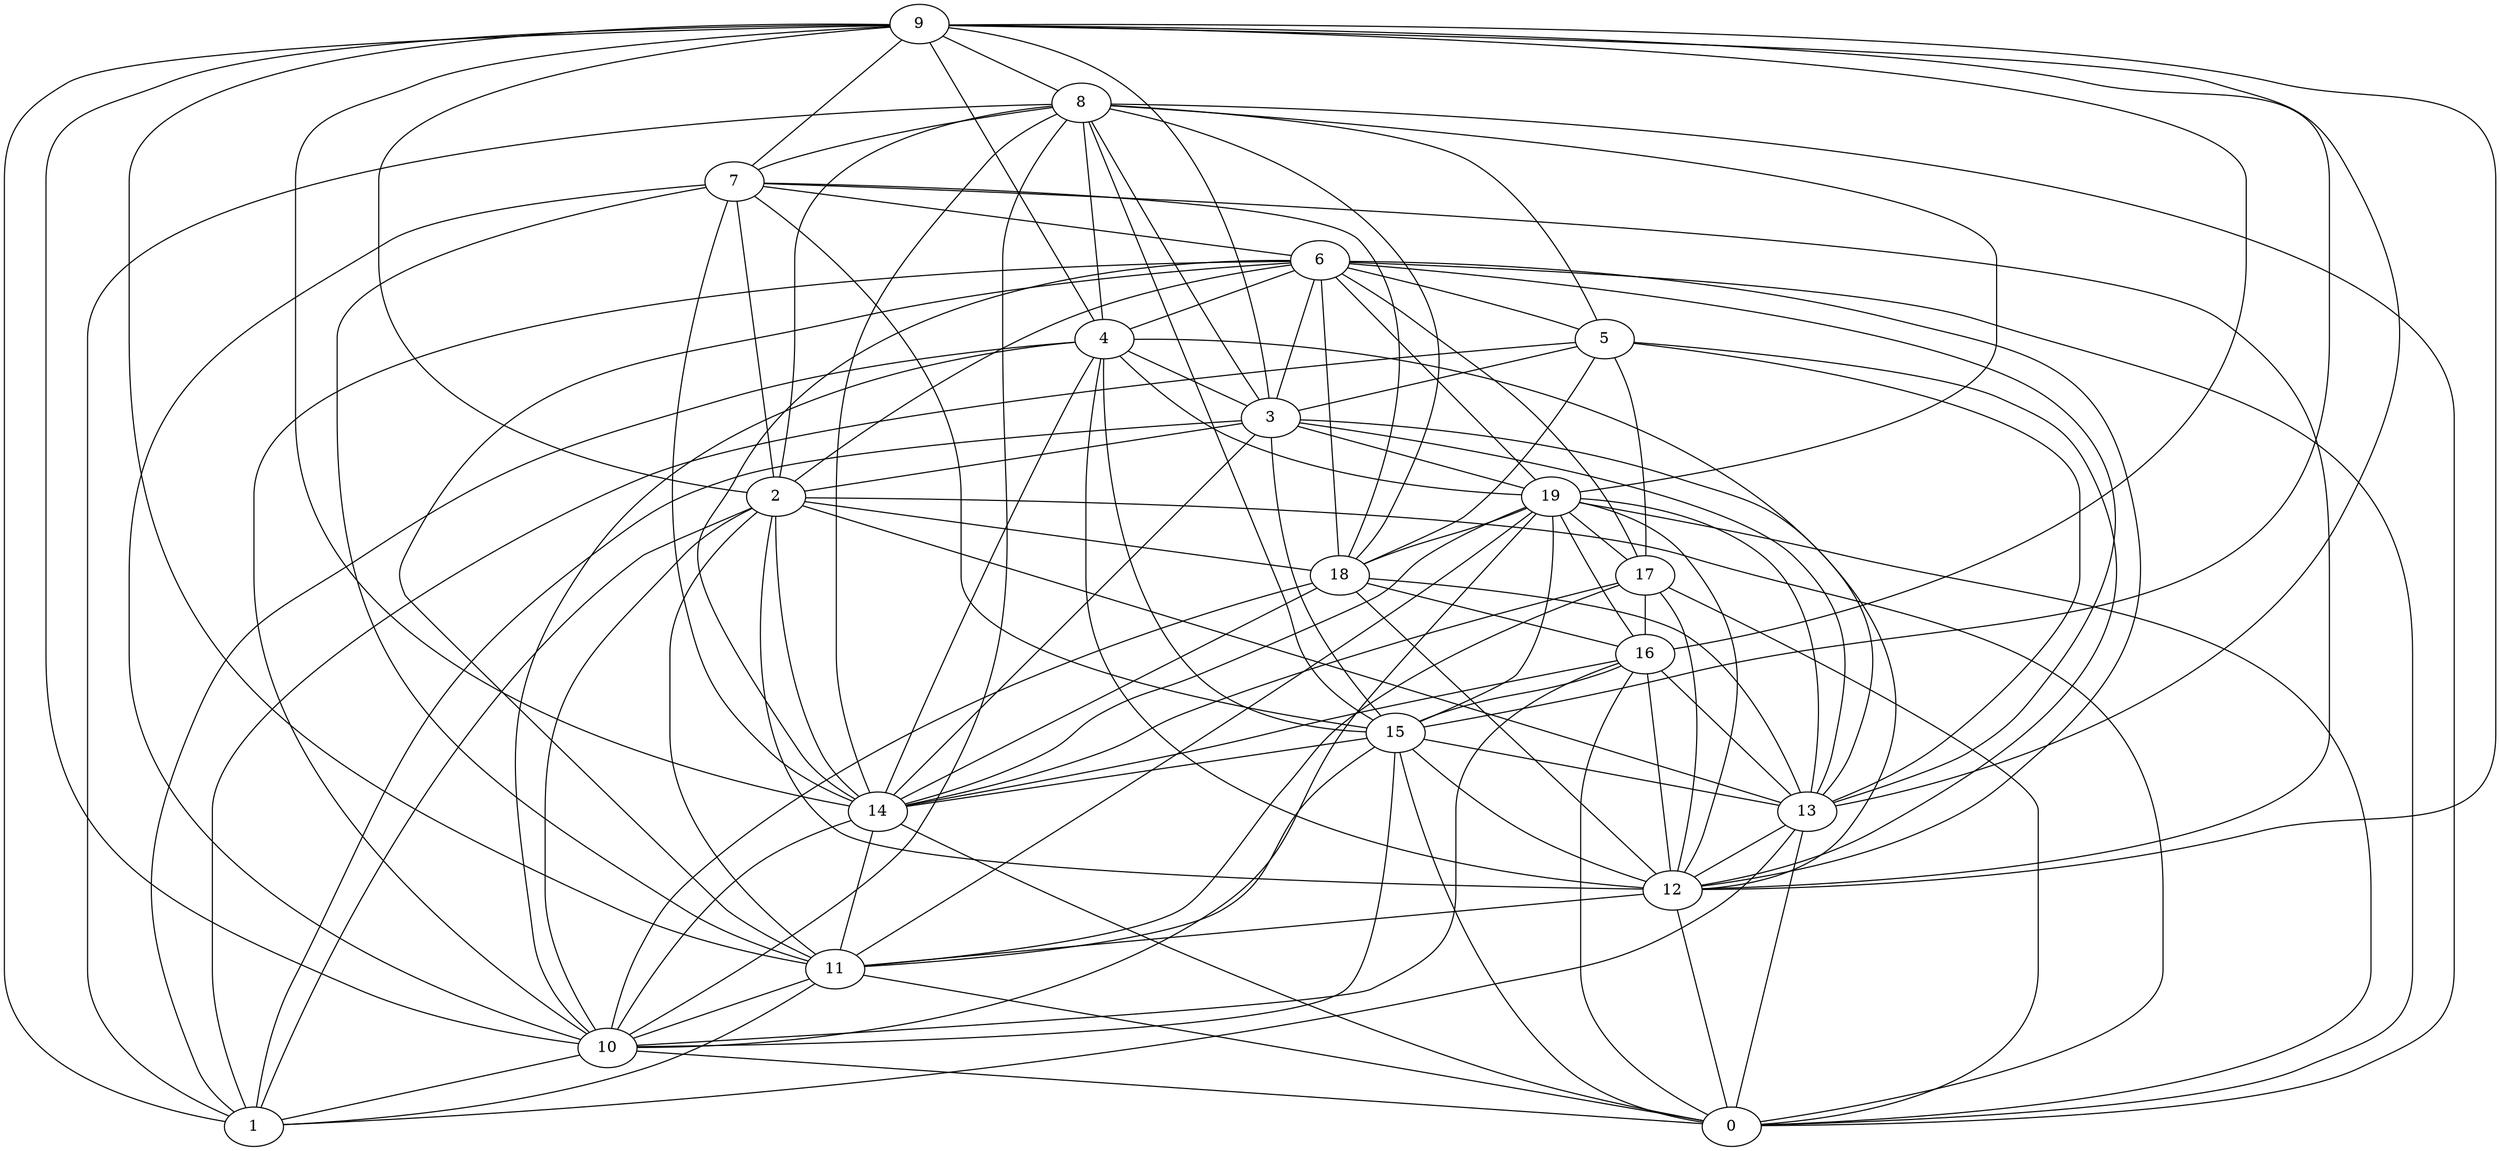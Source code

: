 digraph GG_graph {

subgraph G_graph {
edge [color = black]
"2" -> "0" [dir = none]
"2" -> "10" [dir = none]
"2" -> "12" [dir = none]
"2" -> "13" [dir = none]
"16" -> "12" [dir = none]
"16" -> "15" [dir = none]
"16" -> "13" [dir = none]
"3" -> "15" [dir = none]
"3" -> "19" [dir = none]
"3" -> "2" [dir = none]
"8" -> "3" [dir = none]
"8" -> "5" [dir = none]
"8" -> "18" [dir = none]
"8" -> "15" [dir = none]
"12" -> "11" [dir = none]
"17" -> "11" [dir = none]
"17" -> "12" [dir = none]
"17" -> "16" [dir = none]
"7" -> "10" [dir = none]
"7" -> "2" [dir = none]
"7" -> "11" [dir = none]
"7" -> "14" [dir = none]
"7" -> "12" [dir = none]
"11" -> "10" [dir = none]
"11" -> "1" [dir = none]
"18" -> "12" [dir = none]
"18" -> "14" [dir = none]
"18" -> "13" [dir = none]
"5" -> "12" [dir = none]
"5" -> "3" [dir = none]
"5" -> "1" [dir = none]
"5" -> "18" [dir = none]
"6" -> "14" [dir = none]
"6" -> "13" [dir = none]
"6" -> "17" [dir = none]
"6" -> "3" [dir = none]
"6" -> "10" [dir = none]
"19" -> "16" [dir = none]
"19" -> "12" [dir = none]
"19" -> "14" [dir = none]
"19" -> "18" [dir = none]
"19" -> "0" [dir = none]
"13" -> "1" [dir = none]
"15" -> "10" [dir = none]
"15" -> "12" [dir = none]
"15" -> "14" [dir = none]
"15" -> "13" [dir = none]
"9" -> "1" [dir = none]
"9" -> "8" [dir = none]
"9" -> "12" [dir = none]
"9" -> "4" [dir = none]
"14" -> "0" [dir = none]
"14" -> "10" [dir = none]
"14" -> "11" [dir = none]
"4" -> "12" [dir = none]
"4" -> "3" [dir = none]
"4" -> "14" [dir = none]
"7" -> "18" [dir = none]
"9" -> "3" [dir = none]
"19" -> "10" [dir = none]
"9" -> "15" [dir = none]
"8" -> "1" [dir = none]
"5" -> "13" [dir = none]
"6" -> "2" [dir = none]
"2" -> "1" [dir = none]
"9" -> "2" [dir = none]
"6" -> "4" [dir = none]
"3" -> "14" [dir = none]
"8" -> "4" [dir = none]
"11" -> "0" [dir = none]
"8" -> "0" [dir = none]
"9" -> "11" [dir = none]
"5" -> "17" [dir = none]
"2" -> "18" [dir = none]
"8" -> "2" [dir = none]
"19" -> "11" [dir = none]
"4" -> "1" [dir = none]
"18" -> "10" [dir = none]
"7" -> "6" [dir = none]
"13" -> "12" [dir = none]
"6" -> "19" [dir = none]
"6" -> "18" [dir = none]
"4" -> "13" [dir = none]
"17" -> "0" [dir = none]
"6" -> "5" [dir = none]
"8" -> "14" [dir = none]
"9" -> "16" [dir = none]
"6" -> "12" [dir = none]
"4" -> "15" [dir = none]
"15" -> "0" [dir = none]
"4" -> "10" [dir = none]
"19" -> "15" [dir = none]
"6" -> "11" [dir = none]
"3" -> "13" [dir = none]
"9" -> "13" [dir = none]
"4" -> "19" [dir = none]
"8" -> "10" [dir = none]
"16" -> "14" [dir = none]
"9" -> "14" [dir = none]
"3" -> "12" [dir = none]
"2" -> "14" [dir = none]
"10" -> "0" [dir = none]
"15" -> "11" [dir = none]
"9" -> "10" [dir = none]
"2" -> "11" [dir = none]
"12" -> "0" [dir = none]
"19" -> "17" [dir = none]
"8" -> "7" [dir = none]
"6" -> "0" [dir = none]
"13" -> "0" [dir = none]
"9" -> "7" [dir = none]
"8" -> "19" [dir = none]
"7" -> "15" [dir = none]
"10" -> "1" [dir = none]
"19" -> "13" [dir = none]
"16" -> "0" [dir = none]
"18" -> "16" [dir = none]
"17" -> "14" [dir = none]
"3" -> "1" [dir = none]
"16" -> "10" [dir = none]
}

}
